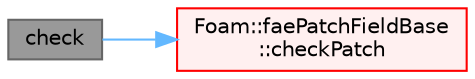 digraph "check"
{
 // LATEX_PDF_SIZE
  bgcolor="transparent";
  edge [fontname=Helvetica,fontsize=10,labelfontname=Helvetica,labelfontsize=10];
  node [fontname=Helvetica,fontsize=10,shape=box,height=0.2,width=0.4];
  rankdir="LR";
  Node1 [id="Node000001",label="check",height=0.2,width=0.4,color="gray40", fillcolor="grey60", style="filled", fontcolor="black",tooltip=" "];
  Node1 -> Node2 [id="edge1_Node000001_Node000002",color="steelblue1",style="solid",tooltip=" "];
  Node2 [id="Node000002",label="Foam::faePatchFieldBase\l::checkPatch",height=0.2,width=0.4,color="red", fillcolor="#FFF0F0", style="filled",URL="$classFoam_1_1faePatchFieldBase.html#abe271e50232a188a4c6d5a023295bc83",tooltip=" "];
}
